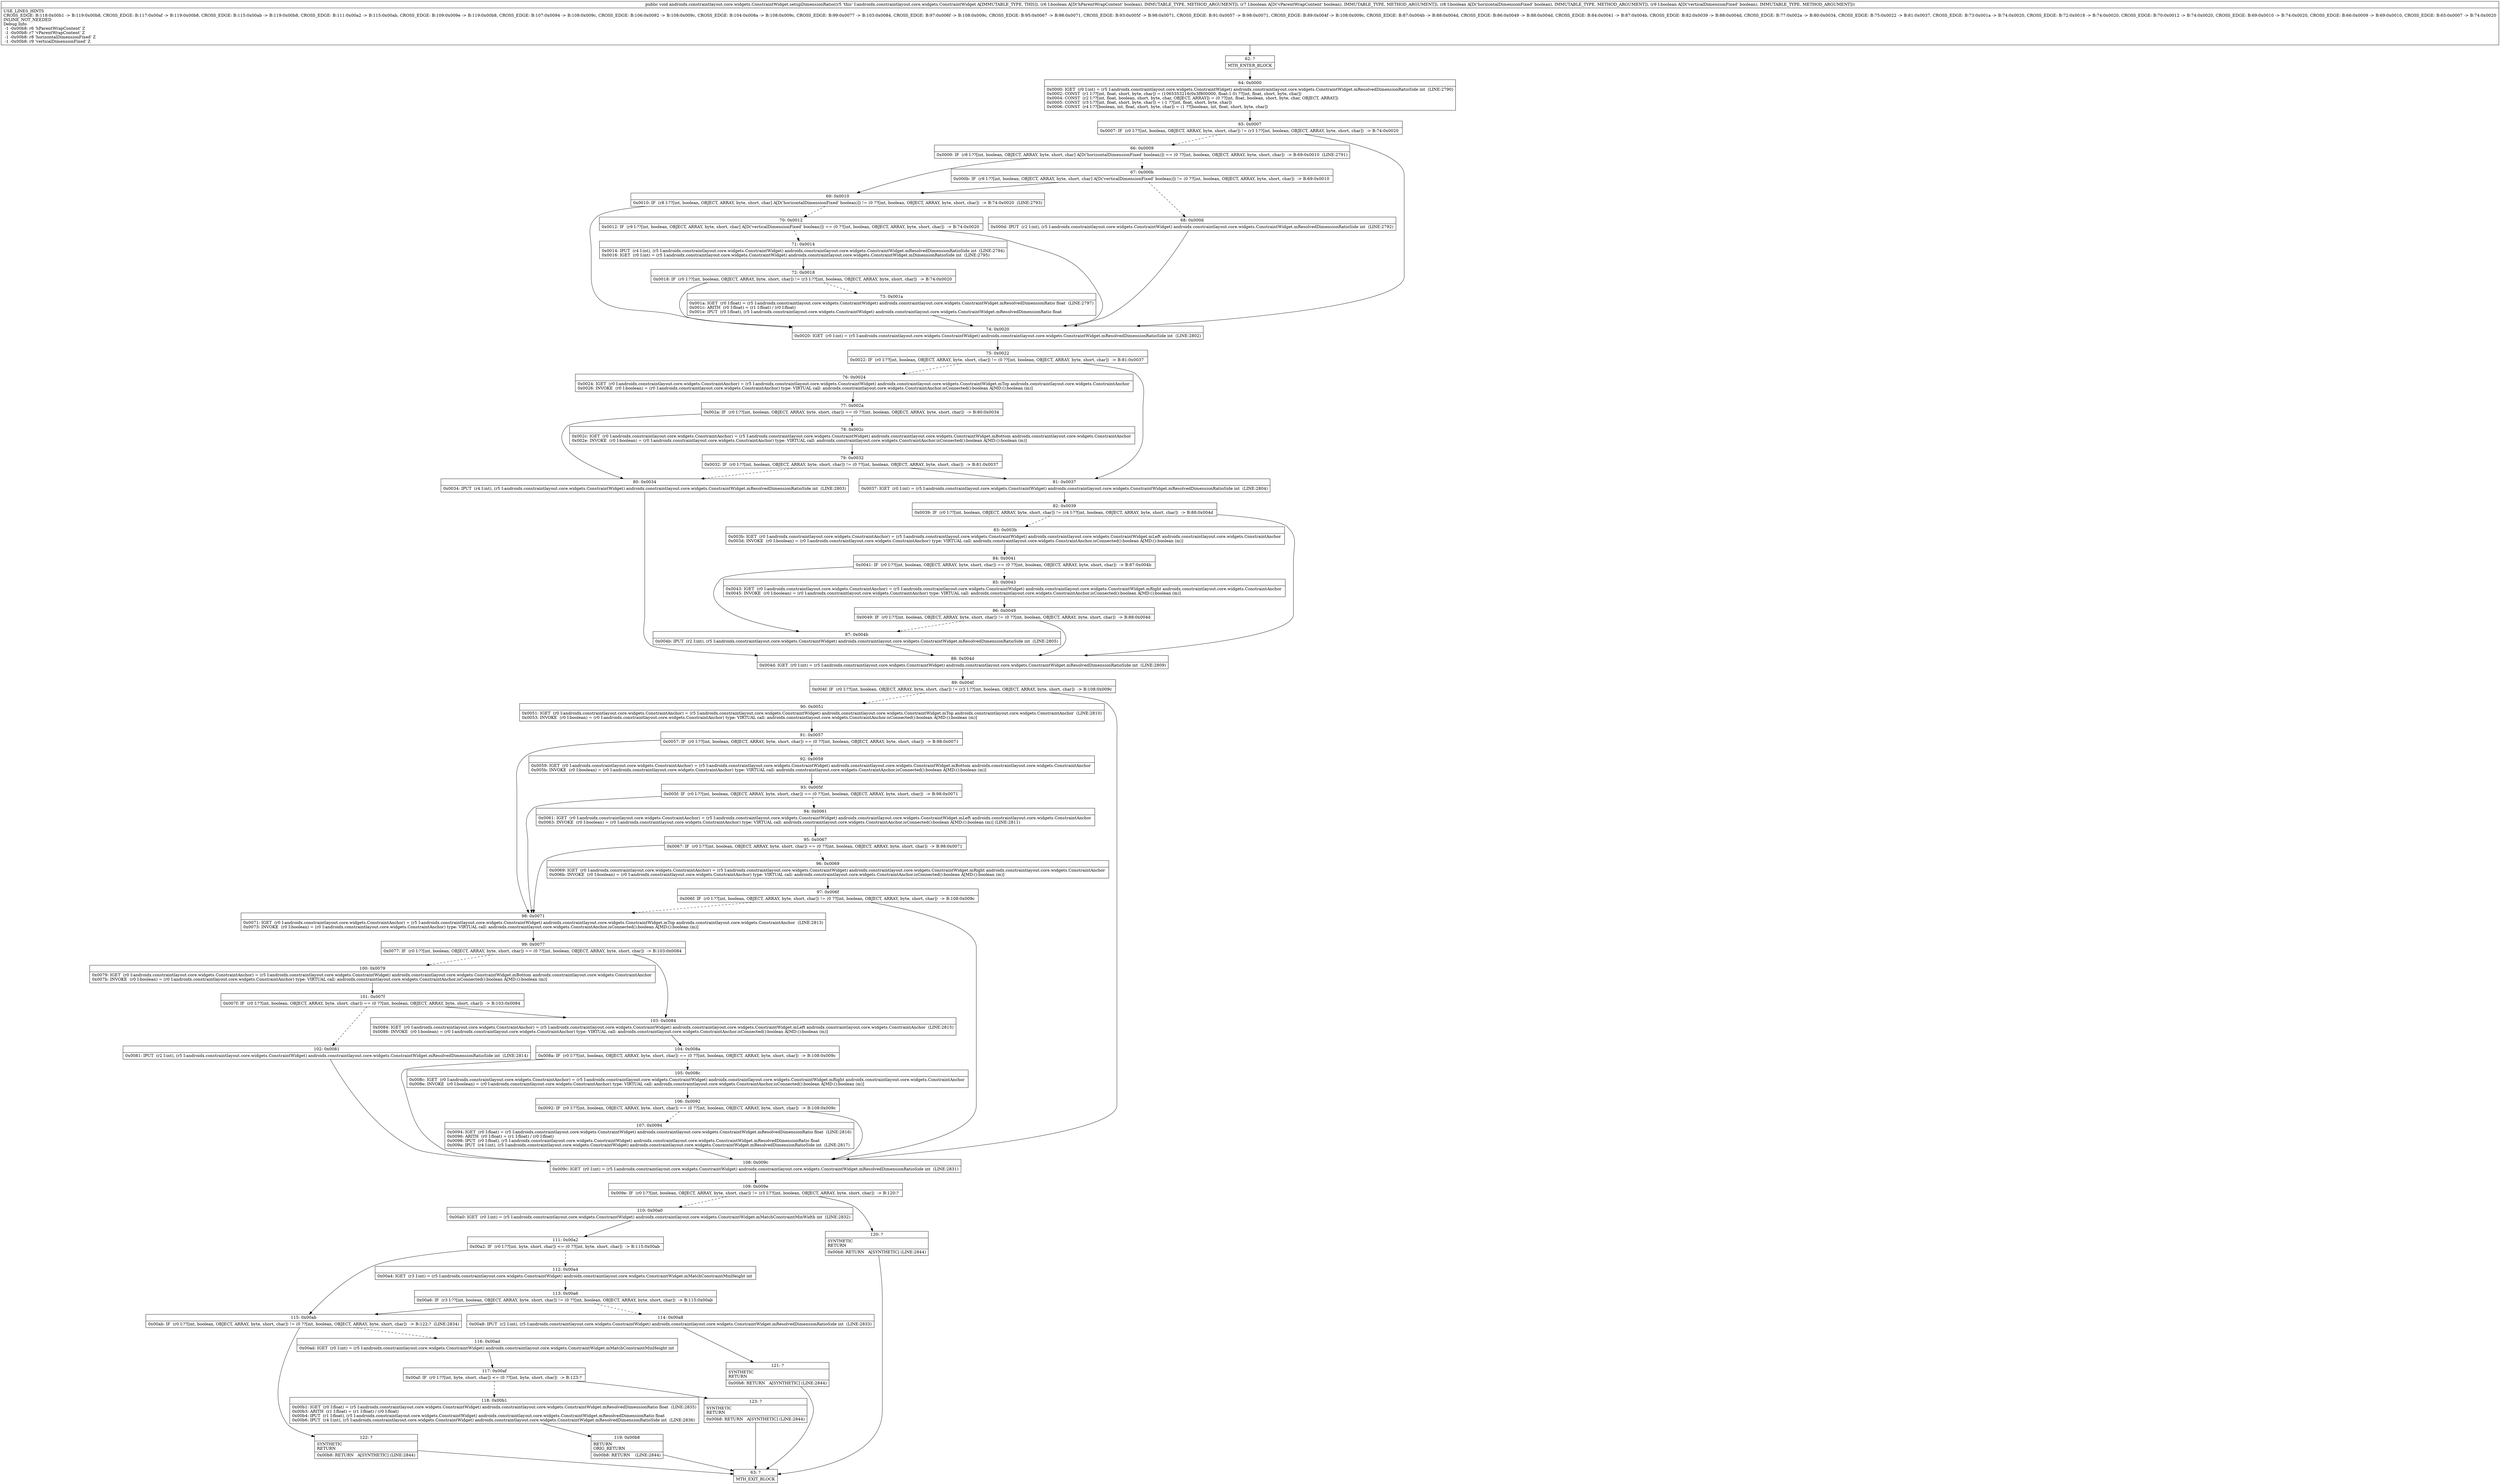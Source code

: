 digraph "CFG forandroidx.constraintlayout.core.widgets.ConstraintWidget.setupDimensionRatio(ZZZZ)V" {
Node_62 [shape=record,label="{62\:\ ?|MTH_ENTER_BLOCK\l}"];
Node_64 [shape=record,label="{64\:\ 0x0000|0x0000: IGET  (r0 I:int) = (r5 I:androidx.constraintlayout.core.widgets.ConstraintWidget) androidx.constraintlayout.core.widgets.ConstraintWidget.mResolvedDimensionRatioSide int  (LINE:2790)\l0x0002: CONST  (r1 I:??[int, float, short, byte, char]) = (1065353216(0x3f800000, float:1.0) ??[int, float, short, byte, char]) \l0x0004: CONST  (r2 I:??[int, float, boolean, short, byte, char, OBJECT, ARRAY]) = (0 ??[int, float, boolean, short, byte, char, OBJECT, ARRAY]) \l0x0005: CONST  (r3 I:??[int, float, short, byte, char]) = (\-1 ??[int, float, short, byte, char]) \l0x0006: CONST  (r4 I:??[boolean, int, float, short, byte, char]) = (1 ??[boolean, int, float, short, byte, char]) \l}"];
Node_65 [shape=record,label="{65\:\ 0x0007|0x0007: IF  (r0 I:??[int, boolean, OBJECT, ARRAY, byte, short, char]) != (r3 I:??[int, boolean, OBJECT, ARRAY, byte, short, char])  \-\> B:74:0x0020 \l}"];
Node_66 [shape=record,label="{66\:\ 0x0009|0x0009: IF  (r8 I:??[int, boolean, OBJECT, ARRAY, byte, short, char] A[D('horizontalDimensionFixed' boolean)]) == (0 ??[int, boolean, OBJECT, ARRAY, byte, short, char])  \-\> B:69:0x0010  (LINE:2791)\l}"];
Node_67 [shape=record,label="{67\:\ 0x000b|0x000b: IF  (r9 I:??[int, boolean, OBJECT, ARRAY, byte, short, char] A[D('verticalDimensionFixed' boolean)]) != (0 ??[int, boolean, OBJECT, ARRAY, byte, short, char])  \-\> B:69:0x0010 \l}"];
Node_68 [shape=record,label="{68\:\ 0x000d|0x000d: IPUT  (r2 I:int), (r5 I:androidx.constraintlayout.core.widgets.ConstraintWidget) androidx.constraintlayout.core.widgets.ConstraintWidget.mResolvedDimensionRatioSide int  (LINE:2792)\l}"];
Node_69 [shape=record,label="{69\:\ 0x0010|0x0010: IF  (r8 I:??[int, boolean, OBJECT, ARRAY, byte, short, char] A[D('horizontalDimensionFixed' boolean)]) != (0 ??[int, boolean, OBJECT, ARRAY, byte, short, char])  \-\> B:74:0x0020  (LINE:2793)\l}"];
Node_70 [shape=record,label="{70\:\ 0x0012|0x0012: IF  (r9 I:??[int, boolean, OBJECT, ARRAY, byte, short, char] A[D('verticalDimensionFixed' boolean)]) == (0 ??[int, boolean, OBJECT, ARRAY, byte, short, char])  \-\> B:74:0x0020 \l}"];
Node_71 [shape=record,label="{71\:\ 0x0014|0x0014: IPUT  (r4 I:int), (r5 I:androidx.constraintlayout.core.widgets.ConstraintWidget) androidx.constraintlayout.core.widgets.ConstraintWidget.mResolvedDimensionRatioSide int  (LINE:2794)\l0x0016: IGET  (r0 I:int) = (r5 I:androidx.constraintlayout.core.widgets.ConstraintWidget) androidx.constraintlayout.core.widgets.ConstraintWidget.mDimensionRatioSide int  (LINE:2795)\l}"];
Node_72 [shape=record,label="{72\:\ 0x0018|0x0018: IF  (r0 I:??[int, boolean, OBJECT, ARRAY, byte, short, char]) != (r3 I:??[int, boolean, OBJECT, ARRAY, byte, short, char])  \-\> B:74:0x0020 \l}"];
Node_73 [shape=record,label="{73\:\ 0x001a|0x001a: IGET  (r0 I:float) = (r5 I:androidx.constraintlayout.core.widgets.ConstraintWidget) androidx.constraintlayout.core.widgets.ConstraintWidget.mResolvedDimensionRatio float  (LINE:2797)\l0x001c: ARITH  (r0 I:float) = (r1 I:float) \/ (r0 I:float) \l0x001e: IPUT  (r0 I:float), (r5 I:androidx.constraintlayout.core.widgets.ConstraintWidget) androidx.constraintlayout.core.widgets.ConstraintWidget.mResolvedDimensionRatio float \l}"];
Node_74 [shape=record,label="{74\:\ 0x0020|0x0020: IGET  (r0 I:int) = (r5 I:androidx.constraintlayout.core.widgets.ConstraintWidget) androidx.constraintlayout.core.widgets.ConstraintWidget.mResolvedDimensionRatioSide int  (LINE:2802)\l}"];
Node_75 [shape=record,label="{75\:\ 0x0022|0x0022: IF  (r0 I:??[int, boolean, OBJECT, ARRAY, byte, short, char]) != (0 ??[int, boolean, OBJECT, ARRAY, byte, short, char])  \-\> B:81:0x0037 \l}"];
Node_76 [shape=record,label="{76\:\ 0x0024|0x0024: IGET  (r0 I:androidx.constraintlayout.core.widgets.ConstraintAnchor) = (r5 I:androidx.constraintlayout.core.widgets.ConstraintWidget) androidx.constraintlayout.core.widgets.ConstraintWidget.mTop androidx.constraintlayout.core.widgets.ConstraintAnchor \l0x0026: INVOKE  (r0 I:boolean) = (r0 I:androidx.constraintlayout.core.widgets.ConstraintAnchor) type: VIRTUAL call: androidx.constraintlayout.core.widgets.ConstraintAnchor.isConnected():boolean A[MD:():boolean (m)]\l}"];
Node_77 [shape=record,label="{77\:\ 0x002a|0x002a: IF  (r0 I:??[int, boolean, OBJECT, ARRAY, byte, short, char]) == (0 ??[int, boolean, OBJECT, ARRAY, byte, short, char])  \-\> B:80:0x0034 \l}"];
Node_78 [shape=record,label="{78\:\ 0x002c|0x002c: IGET  (r0 I:androidx.constraintlayout.core.widgets.ConstraintAnchor) = (r5 I:androidx.constraintlayout.core.widgets.ConstraintWidget) androidx.constraintlayout.core.widgets.ConstraintWidget.mBottom androidx.constraintlayout.core.widgets.ConstraintAnchor \l0x002e: INVOKE  (r0 I:boolean) = (r0 I:androidx.constraintlayout.core.widgets.ConstraintAnchor) type: VIRTUAL call: androidx.constraintlayout.core.widgets.ConstraintAnchor.isConnected():boolean A[MD:():boolean (m)]\l}"];
Node_79 [shape=record,label="{79\:\ 0x0032|0x0032: IF  (r0 I:??[int, boolean, OBJECT, ARRAY, byte, short, char]) != (0 ??[int, boolean, OBJECT, ARRAY, byte, short, char])  \-\> B:81:0x0037 \l}"];
Node_80 [shape=record,label="{80\:\ 0x0034|0x0034: IPUT  (r4 I:int), (r5 I:androidx.constraintlayout.core.widgets.ConstraintWidget) androidx.constraintlayout.core.widgets.ConstraintWidget.mResolvedDimensionRatioSide int  (LINE:2803)\l}"];
Node_88 [shape=record,label="{88\:\ 0x004d|0x004d: IGET  (r0 I:int) = (r5 I:androidx.constraintlayout.core.widgets.ConstraintWidget) androidx.constraintlayout.core.widgets.ConstraintWidget.mResolvedDimensionRatioSide int  (LINE:2809)\l}"];
Node_89 [shape=record,label="{89\:\ 0x004f|0x004f: IF  (r0 I:??[int, boolean, OBJECT, ARRAY, byte, short, char]) != (r3 I:??[int, boolean, OBJECT, ARRAY, byte, short, char])  \-\> B:108:0x009c \l}"];
Node_90 [shape=record,label="{90\:\ 0x0051|0x0051: IGET  (r0 I:androidx.constraintlayout.core.widgets.ConstraintAnchor) = (r5 I:androidx.constraintlayout.core.widgets.ConstraintWidget) androidx.constraintlayout.core.widgets.ConstraintWidget.mTop androidx.constraintlayout.core.widgets.ConstraintAnchor  (LINE:2810)\l0x0053: INVOKE  (r0 I:boolean) = (r0 I:androidx.constraintlayout.core.widgets.ConstraintAnchor) type: VIRTUAL call: androidx.constraintlayout.core.widgets.ConstraintAnchor.isConnected():boolean A[MD:():boolean (m)]\l}"];
Node_91 [shape=record,label="{91\:\ 0x0057|0x0057: IF  (r0 I:??[int, boolean, OBJECT, ARRAY, byte, short, char]) == (0 ??[int, boolean, OBJECT, ARRAY, byte, short, char])  \-\> B:98:0x0071 \l}"];
Node_92 [shape=record,label="{92\:\ 0x0059|0x0059: IGET  (r0 I:androidx.constraintlayout.core.widgets.ConstraintAnchor) = (r5 I:androidx.constraintlayout.core.widgets.ConstraintWidget) androidx.constraintlayout.core.widgets.ConstraintWidget.mBottom androidx.constraintlayout.core.widgets.ConstraintAnchor \l0x005b: INVOKE  (r0 I:boolean) = (r0 I:androidx.constraintlayout.core.widgets.ConstraintAnchor) type: VIRTUAL call: androidx.constraintlayout.core.widgets.ConstraintAnchor.isConnected():boolean A[MD:():boolean (m)]\l}"];
Node_93 [shape=record,label="{93\:\ 0x005f|0x005f: IF  (r0 I:??[int, boolean, OBJECT, ARRAY, byte, short, char]) == (0 ??[int, boolean, OBJECT, ARRAY, byte, short, char])  \-\> B:98:0x0071 \l}"];
Node_94 [shape=record,label="{94\:\ 0x0061|0x0061: IGET  (r0 I:androidx.constraintlayout.core.widgets.ConstraintAnchor) = (r5 I:androidx.constraintlayout.core.widgets.ConstraintWidget) androidx.constraintlayout.core.widgets.ConstraintWidget.mLeft androidx.constraintlayout.core.widgets.ConstraintAnchor \l0x0063: INVOKE  (r0 I:boolean) = (r0 I:androidx.constraintlayout.core.widgets.ConstraintAnchor) type: VIRTUAL call: androidx.constraintlayout.core.widgets.ConstraintAnchor.isConnected():boolean A[MD:():boolean (m)] (LINE:2811)\l}"];
Node_95 [shape=record,label="{95\:\ 0x0067|0x0067: IF  (r0 I:??[int, boolean, OBJECT, ARRAY, byte, short, char]) == (0 ??[int, boolean, OBJECT, ARRAY, byte, short, char])  \-\> B:98:0x0071 \l}"];
Node_96 [shape=record,label="{96\:\ 0x0069|0x0069: IGET  (r0 I:androidx.constraintlayout.core.widgets.ConstraintAnchor) = (r5 I:androidx.constraintlayout.core.widgets.ConstraintWidget) androidx.constraintlayout.core.widgets.ConstraintWidget.mRight androidx.constraintlayout.core.widgets.ConstraintAnchor \l0x006b: INVOKE  (r0 I:boolean) = (r0 I:androidx.constraintlayout.core.widgets.ConstraintAnchor) type: VIRTUAL call: androidx.constraintlayout.core.widgets.ConstraintAnchor.isConnected():boolean A[MD:():boolean (m)]\l}"];
Node_97 [shape=record,label="{97\:\ 0x006f|0x006f: IF  (r0 I:??[int, boolean, OBJECT, ARRAY, byte, short, char]) != (0 ??[int, boolean, OBJECT, ARRAY, byte, short, char])  \-\> B:108:0x009c \l}"];
Node_98 [shape=record,label="{98\:\ 0x0071|0x0071: IGET  (r0 I:androidx.constraintlayout.core.widgets.ConstraintAnchor) = (r5 I:androidx.constraintlayout.core.widgets.ConstraintWidget) androidx.constraintlayout.core.widgets.ConstraintWidget.mTop androidx.constraintlayout.core.widgets.ConstraintAnchor  (LINE:2813)\l0x0073: INVOKE  (r0 I:boolean) = (r0 I:androidx.constraintlayout.core.widgets.ConstraintAnchor) type: VIRTUAL call: androidx.constraintlayout.core.widgets.ConstraintAnchor.isConnected():boolean A[MD:():boolean (m)]\l}"];
Node_99 [shape=record,label="{99\:\ 0x0077|0x0077: IF  (r0 I:??[int, boolean, OBJECT, ARRAY, byte, short, char]) == (0 ??[int, boolean, OBJECT, ARRAY, byte, short, char])  \-\> B:103:0x0084 \l}"];
Node_100 [shape=record,label="{100\:\ 0x0079|0x0079: IGET  (r0 I:androidx.constraintlayout.core.widgets.ConstraintAnchor) = (r5 I:androidx.constraintlayout.core.widgets.ConstraintWidget) androidx.constraintlayout.core.widgets.ConstraintWidget.mBottom androidx.constraintlayout.core.widgets.ConstraintAnchor \l0x007b: INVOKE  (r0 I:boolean) = (r0 I:androidx.constraintlayout.core.widgets.ConstraintAnchor) type: VIRTUAL call: androidx.constraintlayout.core.widgets.ConstraintAnchor.isConnected():boolean A[MD:():boolean (m)]\l}"];
Node_101 [shape=record,label="{101\:\ 0x007f|0x007f: IF  (r0 I:??[int, boolean, OBJECT, ARRAY, byte, short, char]) == (0 ??[int, boolean, OBJECT, ARRAY, byte, short, char])  \-\> B:103:0x0084 \l}"];
Node_102 [shape=record,label="{102\:\ 0x0081|0x0081: IPUT  (r2 I:int), (r5 I:androidx.constraintlayout.core.widgets.ConstraintWidget) androidx.constraintlayout.core.widgets.ConstraintWidget.mResolvedDimensionRatioSide int  (LINE:2814)\l}"];
Node_103 [shape=record,label="{103\:\ 0x0084|0x0084: IGET  (r0 I:androidx.constraintlayout.core.widgets.ConstraintAnchor) = (r5 I:androidx.constraintlayout.core.widgets.ConstraintWidget) androidx.constraintlayout.core.widgets.ConstraintWidget.mLeft androidx.constraintlayout.core.widgets.ConstraintAnchor  (LINE:2815)\l0x0086: INVOKE  (r0 I:boolean) = (r0 I:androidx.constraintlayout.core.widgets.ConstraintAnchor) type: VIRTUAL call: androidx.constraintlayout.core.widgets.ConstraintAnchor.isConnected():boolean A[MD:():boolean (m)]\l}"];
Node_104 [shape=record,label="{104\:\ 0x008a|0x008a: IF  (r0 I:??[int, boolean, OBJECT, ARRAY, byte, short, char]) == (0 ??[int, boolean, OBJECT, ARRAY, byte, short, char])  \-\> B:108:0x009c \l}"];
Node_105 [shape=record,label="{105\:\ 0x008c|0x008c: IGET  (r0 I:androidx.constraintlayout.core.widgets.ConstraintAnchor) = (r5 I:androidx.constraintlayout.core.widgets.ConstraintWidget) androidx.constraintlayout.core.widgets.ConstraintWidget.mRight androidx.constraintlayout.core.widgets.ConstraintAnchor \l0x008e: INVOKE  (r0 I:boolean) = (r0 I:androidx.constraintlayout.core.widgets.ConstraintAnchor) type: VIRTUAL call: androidx.constraintlayout.core.widgets.ConstraintAnchor.isConnected():boolean A[MD:():boolean (m)]\l}"];
Node_106 [shape=record,label="{106\:\ 0x0092|0x0092: IF  (r0 I:??[int, boolean, OBJECT, ARRAY, byte, short, char]) == (0 ??[int, boolean, OBJECT, ARRAY, byte, short, char])  \-\> B:108:0x009c \l}"];
Node_107 [shape=record,label="{107\:\ 0x0094|0x0094: IGET  (r0 I:float) = (r5 I:androidx.constraintlayout.core.widgets.ConstraintWidget) androidx.constraintlayout.core.widgets.ConstraintWidget.mResolvedDimensionRatio float  (LINE:2816)\l0x0096: ARITH  (r0 I:float) = (r1 I:float) \/ (r0 I:float) \l0x0098: IPUT  (r0 I:float), (r5 I:androidx.constraintlayout.core.widgets.ConstraintWidget) androidx.constraintlayout.core.widgets.ConstraintWidget.mResolvedDimensionRatio float \l0x009a: IPUT  (r4 I:int), (r5 I:androidx.constraintlayout.core.widgets.ConstraintWidget) androidx.constraintlayout.core.widgets.ConstraintWidget.mResolvedDimensionRatioSide int  (LINE:2817)\l}"];
Node_108 [shape=record,label="{108\:\ 0x009c|0x009c: IGET  (r0 I:int) = (r5 I:androidx.constraintlayout.core.widgets.ConstraintWidget) androidx.constraintlayout.core.widgets.ConstraintWidget.mResolvedDimensionRatioSide int  (LINE:2831)\l}"];
Node_109 [shape=record,label="{109\:\ 0x009e|0x009e: IF  (r0 I:??[int, boolean, OBJECT, ARRAY, byte, short, char]) != (r3 I:??[int, boolean, OBJECT, ARRAY, byte, short, char])  \-\> B:120:? \l}"];
Node_110 [shape=record,label="{110\:\ 0x00a0|0x00a0: IGET  (r0 I:int) = (r5 I:androidx.constraintlayout.core.widgets.ConstraintWidget) androidx.constraintlayout.core.widgets.ConstraintWidget.mMatchConstraintMinWidth int  (LINE:2832)\l}"];
Node_111 [shape=record,label="{111\:\ 0x00a2|0x00a2: IF  (r0 I:??[int, byte, short, char]) \<= (0 ??[int, byte, short, char])  \-\> B:115:0x00ab \l}"];
Node_112 [shape=record,label="{112\:\ 0x00a4|0x00a4: IGET  (r3 I:int) = (r5 I:androidx.constraintlayout.core.widgets.ConstraintWidget) androidx.constraintlayout.core.widgets.ConstraintWidget.mMatchConstraintMinHeight int \l}"];
Node_113 [shape=record,label="{113\:\ 0x00a6|0x00a6: IF  (r3 I:??[int, boolean, OBJECT, ARRAY, byte, short, char]) != (0 ??[int, boolean, OBJECT, ARRAY, byte, short, char])  \-\> B:115:0x00ab \l}"];
Node_114 [shape=record,label="{114\:\ 0x00a8|0x00a8: IPUT  (r2 I:int), (r5 I:androidx.constraintlayout.core.widgets.ConstraintWidget) androidx.constraintlayout.core.widgets.ConstraintWidget.mResolvedDimensionRatioSide int  (LINE:2833)\l}"];
Node_121 [shape=record,label="{121\:\ ?|SYNTHETIC\lRETURN\l|0x00b8: RETURN   A[SYNTHETIC] (LINE:2844)\l}"];
Node_63 [shape=record,label="{63\:\ ?|MTH_EXIT_BLOCK\l}"];
Node_115 [shape=record,label="{115\:\ 0x00ab|0x00ab: IF  (r0 I:??[int, boolean, OBJECT, ARRAY, byte, short, char]) != (0 ??[int, boolean, OBJECT, ARRAY, byte, short, char])  \-\> B:122:?  (LINE:2834)\l}"];
Node_116 [shape=record,label="{116\:\ 0x00ad|0x00ad: IGET  (r0 I:int) = (r5 I:androidx.constraintlayout.core.widgets.ConstraintWidget) androidx.constraintlayout.core.widgets.ConstraintWidget.mMatchConstraintMinHeight int \l}"];
Node_117 [shape=record,label="{117\:\ 0x00af|0x00af: IF  (r0 I:??[int, byte, short, char]) \<= (0 ??[int, byte, short, char])  \-\> B:123:? \l}"];
Node_118 [shape=record,label="{118\:\ 0x00b1|0x00b1: IGET  (r0 I:float) = (r5 I:androidx.constraintlayout.core.widgets.ConstraintWidget) androidx.constraintlayout.core.widgets.ConstraintWidget.mResolvedDimensionRatio float  (LINE:2835)\l0x00b3: ARITH  (r1 I:float) = (r1 I:float) \/ (r0 I:float) \l0x00b4: IPUT  (r1 I:float), (r5 I:androidx.constraintlayout.core.widgets.ConstraintWidget) androidx.constraintlayout.core.widgets.ConstraintWidget.mResolvedDimensionRatio float \l0x00b6: IPUT  (r4 I:int), (r5 I:androidx.constraintlayout.core.widgets.ConstraintWidget) androidx.constraintlayout.core.widgets.ConstraintWidget.mResolvedDimensionRatioSide int  (LINE:2836)\l}"];
Node_119 [shape=record,label="{119\:\ 0x00b8|RETURN\lORIG_RETURN\l|0x00b8: RETURN    (LINE:2844)\l}"];
Node_123 [shape=record,label="{123\:\ ?|SYNTHETIC\lRETURN\l|0x00b8: RETURN   A[SYNTHETIC] (LINE:2844)\l}"];
Node_122 [shape=record,label="{122\:\ ?|SYNTHETIC\lRETURN\l|0x00b8: RETURN   A[SYNTHETIC] (LINE:2844)\l}"];
Node_120 [shape=record,label="{120\:\ ?|SYNTHETIC\lRETURN\l|0x00b8: RETURN   A[SYNTHETIC] (LINE:2844)\l}"];
Node_81 [shape=record,label="{81\:\ 0x0037|0x0037: IGET  (r0 I:int) = (r5 I:androidx.constraintlayout.core.widgets.ConstraintWidget) androidx.constraintlayout.core.widgets.ConstraintWidget.mResolvedDimensionRatioSide int  (LINE:2804)\l}"];
Node_82 [shape=record,label="{82\:\ 0x0039|0x0039: IF  (r0 I:??[int, boolean, OBJECT, ARRAY, byte, short, char]) != (r4 I:??[int, boolean, OBJECT, ARRAY, byte, short, char])  \-\> B:88:0x004d \l}"];
Node_83 [shape=record,label="{83\:\ 0x003b|0x003b: IGET  (r0 I:androidx.constraintlayout.core.widgets.ConstraintAnchor) = (r5 I:androidx.constraintlayout.core.widgets.ConstraintWidget) androidx.constraintlayout.core.widgets.ConstraintWidget.mLeft androidx.constraintlayout.core.widgets.ConstraintAnchor \l0x003d: INVOKE  (r0 I:boolean) = (r0 I:androidx.constraintlayout.core.widgets.ConstraintAnchor) type: VIRTUAL call: androidx.constraintlayout.core.widgets.ConstraintAnchor.isConnected():boolean A[MD:():boolean (m)]\l}"];
Node_84 [shape=record,label="{84\:\ 0x0041|0x0041: IF  (r0 I:??[int, boolean, OBJECT, ARRAY, byte, short, char]) == (0 ??[int, boolean, OBJECT, ARRAY, byte, short, char])  \-\> B:87:0x004b \l}"];
Node_85 [shape=record,label="{85\:\ 0x0043|0x0043: IGET  (r0 I:androidx.constraintlayout.core.widgets.ConstraintAnchor) = (r5 I:androidx.constraintlayout.core.widgets.ConstraintWidget) androidx.constraintlayout.core.widgets.ConstraintWidget.mRight androidx.constraintlayout.core.widgets.ConstraintAnchor \l0x0045: INVOKE  (r0 I:boolean) = (r0 I:androidx.constraintlayout.core.widgets.ConstraintAnchor) type: VIRTUAL call: androidx.constraintlayout.core.widgets.ConstraintAnchor.isConnected():boolean A[MD:():boolean (m)]\l}"];
Node_86 [shape=record,label="{86\:\ 0x0049|0x0049: IF  (r0 I:??[int, boolean, OBJECT, ARRAY, byte, short, char]) != (0 ??[int, boolean, OBJECT, ARRAY, byte, short, char])  \-\> B:88:0x004d \l}"];
Node_87 [shape=record,label="{87\:\ 0x004b|0x004b: IPUT  (r2 I:int), (r5 I:androidx.constraintlayout.core.widgets.ConstraintWidget) androidx.constraintlayout.core.widgets.ConstraintWidget.mResolvedDimensionRatioSide int  (LINE:2805)\l}"];
MethodNode[shape=record,label="{public void androidx.constraintlayout.core.widgets.ConstraintWidget.setupDimensionRatio((r5 'this' I:androidx.constraintlayout.core.widgets.ConstraintWidget A[IMMUTABLE_TYPE, THIS]), (r6 I:boolean A[D('hParentWrapContent' boolean), IMMUTABLE_TYPE, METHOD_ARGUMENT]), (r7 I:boolean A[D('vParentWrapContent' boolean), IMMUTABLE_TYPE, METHOD_ARGUMENT]), (r8 I:boolean A[D('horizontalDimensionFixed' boolean), IMMUTABLE_TYPE, METHOD_ARGUMENT]), (r9 I:boolean A[D('verticalDimensionFixed' boolean), IMMUTABLE_TYPE, METHOD_ARGUMENT]))  | USE_LINES_HINTS\lCROSS_EDGE: B:118:0x00b1 \-\> B:119:0x00b8, CROSS_EDGE: B:117:0x00af \-\> B:119:0x00b8, CROSS_EDGE: B:115:0x00ab \-\> B:119:0x00b8, CROSS_EDGE: B:111:0x00a2 \-\> B:115:0x00ab, CROSS_EDGE: B:109:0x009e \-\> B:119:0x00b8, CROSS_EDGE: B:107:0x0094 \-\> B:108:0x009c, CROSS_EDGE: B:106:0x0092 \-\> B:108:0x009c, CROSS_EDGE: B:104:0x008a \-\> B:108:0x009c, CROSS_EDGE: B:99:0x0077 \-\> B:103:0x0084, CROSS_EDGE: B:97:0x006f \-\> B:108:0x009c, CROSS_EDGE: B:95:0x0067 \-\> B:98:0x0071, CROSS_EDGE: B:93:0x005f \-\> B:98:0x0071, CROSS_EDGE: B:91:0x0057 \-\> B:98:0x0071, CROSS_EDGE: B:89:0x004f \-\> B:108:0x009c, CROSS_EDGE: B:87:0x004b \-\> B:88:0x004d, CROSS_EDGE: B:86:0x0049 \-\> B:88:0x004d, CROSS_EDGE: B:84:0x0041 \-\> B:87:0x004b, CROSS_EDGE: B:82:0x0039 \-\> B:88:0x004d, CROSS_EDGE: B:77:0x002a \-\> B:80:0x0034, CROSS_EDGE: B:75:0x0022 \-\> B:81:0x0037, CROSS_EDGE: B:73:0x001a \-\> B:74:0x0020, CROSS_EDGE: B:72:0x0018 \-\> B:74:0x0020, CROSS_EDGE: B:70:0x0012 \-\> B:74:0x0020, CROSS_EDGE: B:69:0x0010 \-\> B:74:0x0020, CROSS_EDGE: B:66:0x0009 \-\> B:69:0x0010, CROSS_EDGE: B:65:0x0007 \-\> B:74:0x0020\lINLINE_NOT_NEEDED\lDebug Info:\l  \-1 \-0x00b8: r6 'hParentWrapContent' Z\l  \-1 \-0x00b8: r7 'vParentWrapContent' Z\l  \-1 \-0x00b8: r8 'horizontalDimensionFixed' Z\l  \-1 \-0x00b8: r9 'verticalDimensionFixed' Z\l}"];
MethodNode -> Node_62;Node_62 -> Node_64;
Node_64 -> Node_65;
Node_65 -> Node_66[style=dashed];
Node_65 -> Node_74;
Node_66 -> Node_67[style=dashed];
Node_66 -> Node_69;
Node_67 -> Node_68[style=dashed];
Node_67 -> Node_69;
Node_68 -> Node_74;
Node_69 -> Node_70[style=dashed];
Node_69 -> Node_74;
Node_70 -> Node_71[style=dashed];
Node_70 -> Node_74;
Node_71 -> Node_72;
Node_72 -> Node_73[style=dashed];
Node_72 -> Node_74;
Node_73 -> Node_74;
Node_74 -> Node_75;
Node_75 -> Node_76[style=dashed];
Node_75 -> Node_81;
Node_76 -> Node_77;
Node_77 -> Node_78[style=dashed];
Node_77 -> Node_80;
Node_78 -> Node_79;
Node_79 -> Node_80[style=dashed];
Node_79 -> Node_81;
Node_80 -> Node_88;
Node_88 -> Node_89;
Node_89 -> Node_90[style=dashed];
Node_89 -> Node_108;
Node_90 -> Node_91;
Node_91 -> Node_92[style=dashed];
Node_91 -> Node_98;
Node_92 -> Node_93;
Node_93 -> Node_94[style=dashed];
Node_93 -> Node_98;
Node_94 -> Node_95;
Node_95 -> Node_96[style=dashed];
Node_95 -> Node_98;
Node_96 -> Node_97;
Node_97 -> Node_98[style=dashed];
Node_97 -> Node_108;
Node_98 -> Node_99;
Node_99 -> Node_100[style=dashed];
Node_99 -> Node_103;
Node_100 -> Node_101;
Node_101 -> Node_102[style=dashed];
Node_101 -> Node_103;
Node_102 -> Node_108;
Node_103 -> Node_104;
Node_104 -> Node_105[style=dashed];
Node_104 -> Node_108;
Node_105 -> Node_106;
Node_106 -> Node_107[style=dashed];
Node_106 -> Node_108;
Node_107 -> Node_108;
Node_108 -> Node_109;
Node_109 -> Node_110[style=dashed];
Node_109 -> Node_120;
Node_110 -> Node_111;
Node_111 -> Node_112[style=dashed];
Node_111 -> Node_115;
Node_112 -> Node_113;
Node_113 -> Node_114[style=dashed];
Node_113 -> Node_115;
Node_114 -> Node_121;
Node_121 -> Node_63;
Node_115 -> Node_116[style=dashed];
Node_115 -> Node_122;
Node_116 -> Node_117;
Node_117 -> Node_118[style=dashed];
Node_117 -> Node_123;
Node_118 -> Node_119;
Node_119 -> Node_63;
Node_123 -> Node_63;
Node_122 -> Node_63;
Node_120 -> Node_63;
Node_81 -> Node_82;
Node_82 -> Node_83[style=dashed];
Node_82 -> Node_88;
Node_83 -> Node_84;
Node_84 -> Node_85[style=dashed];
Node_84 -> Node_87;
Node_85 -> Node_86;
Node_86 -> Node_87[style=dashed];
Node_86 -> Node_88;
Node_87 -> Node_88;
}

